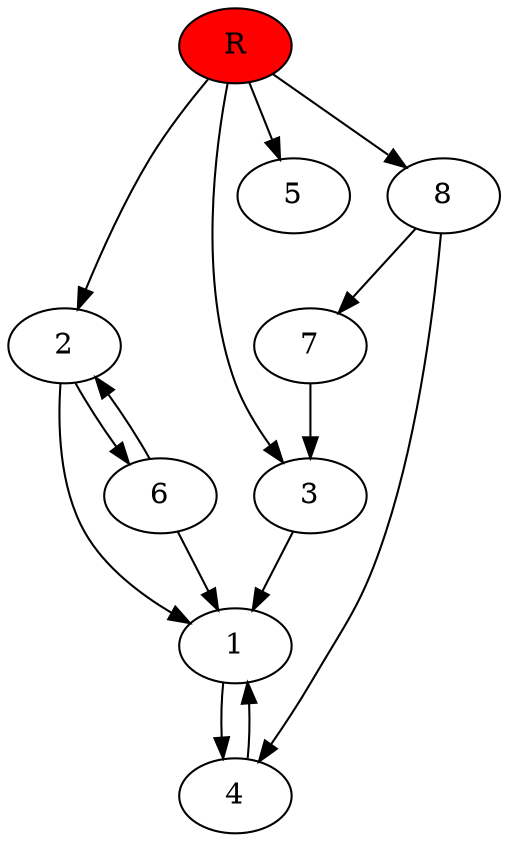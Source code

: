 digraph prb40992 {
	1
	2
	3
	4
	5
	6
	7
	8
	R [fillcolor="#ff0000" style=filled]
	1 -> 4
	2 -> 1
	2 -> 6
	3 -> 1
	4 -> 1
	6 -> 1
	6 -> 2
	7 -> 3
	8 -> 4
	8 -> 7
	R -> 2
	R -> 3
	R -> 5
	R -> 8
}
